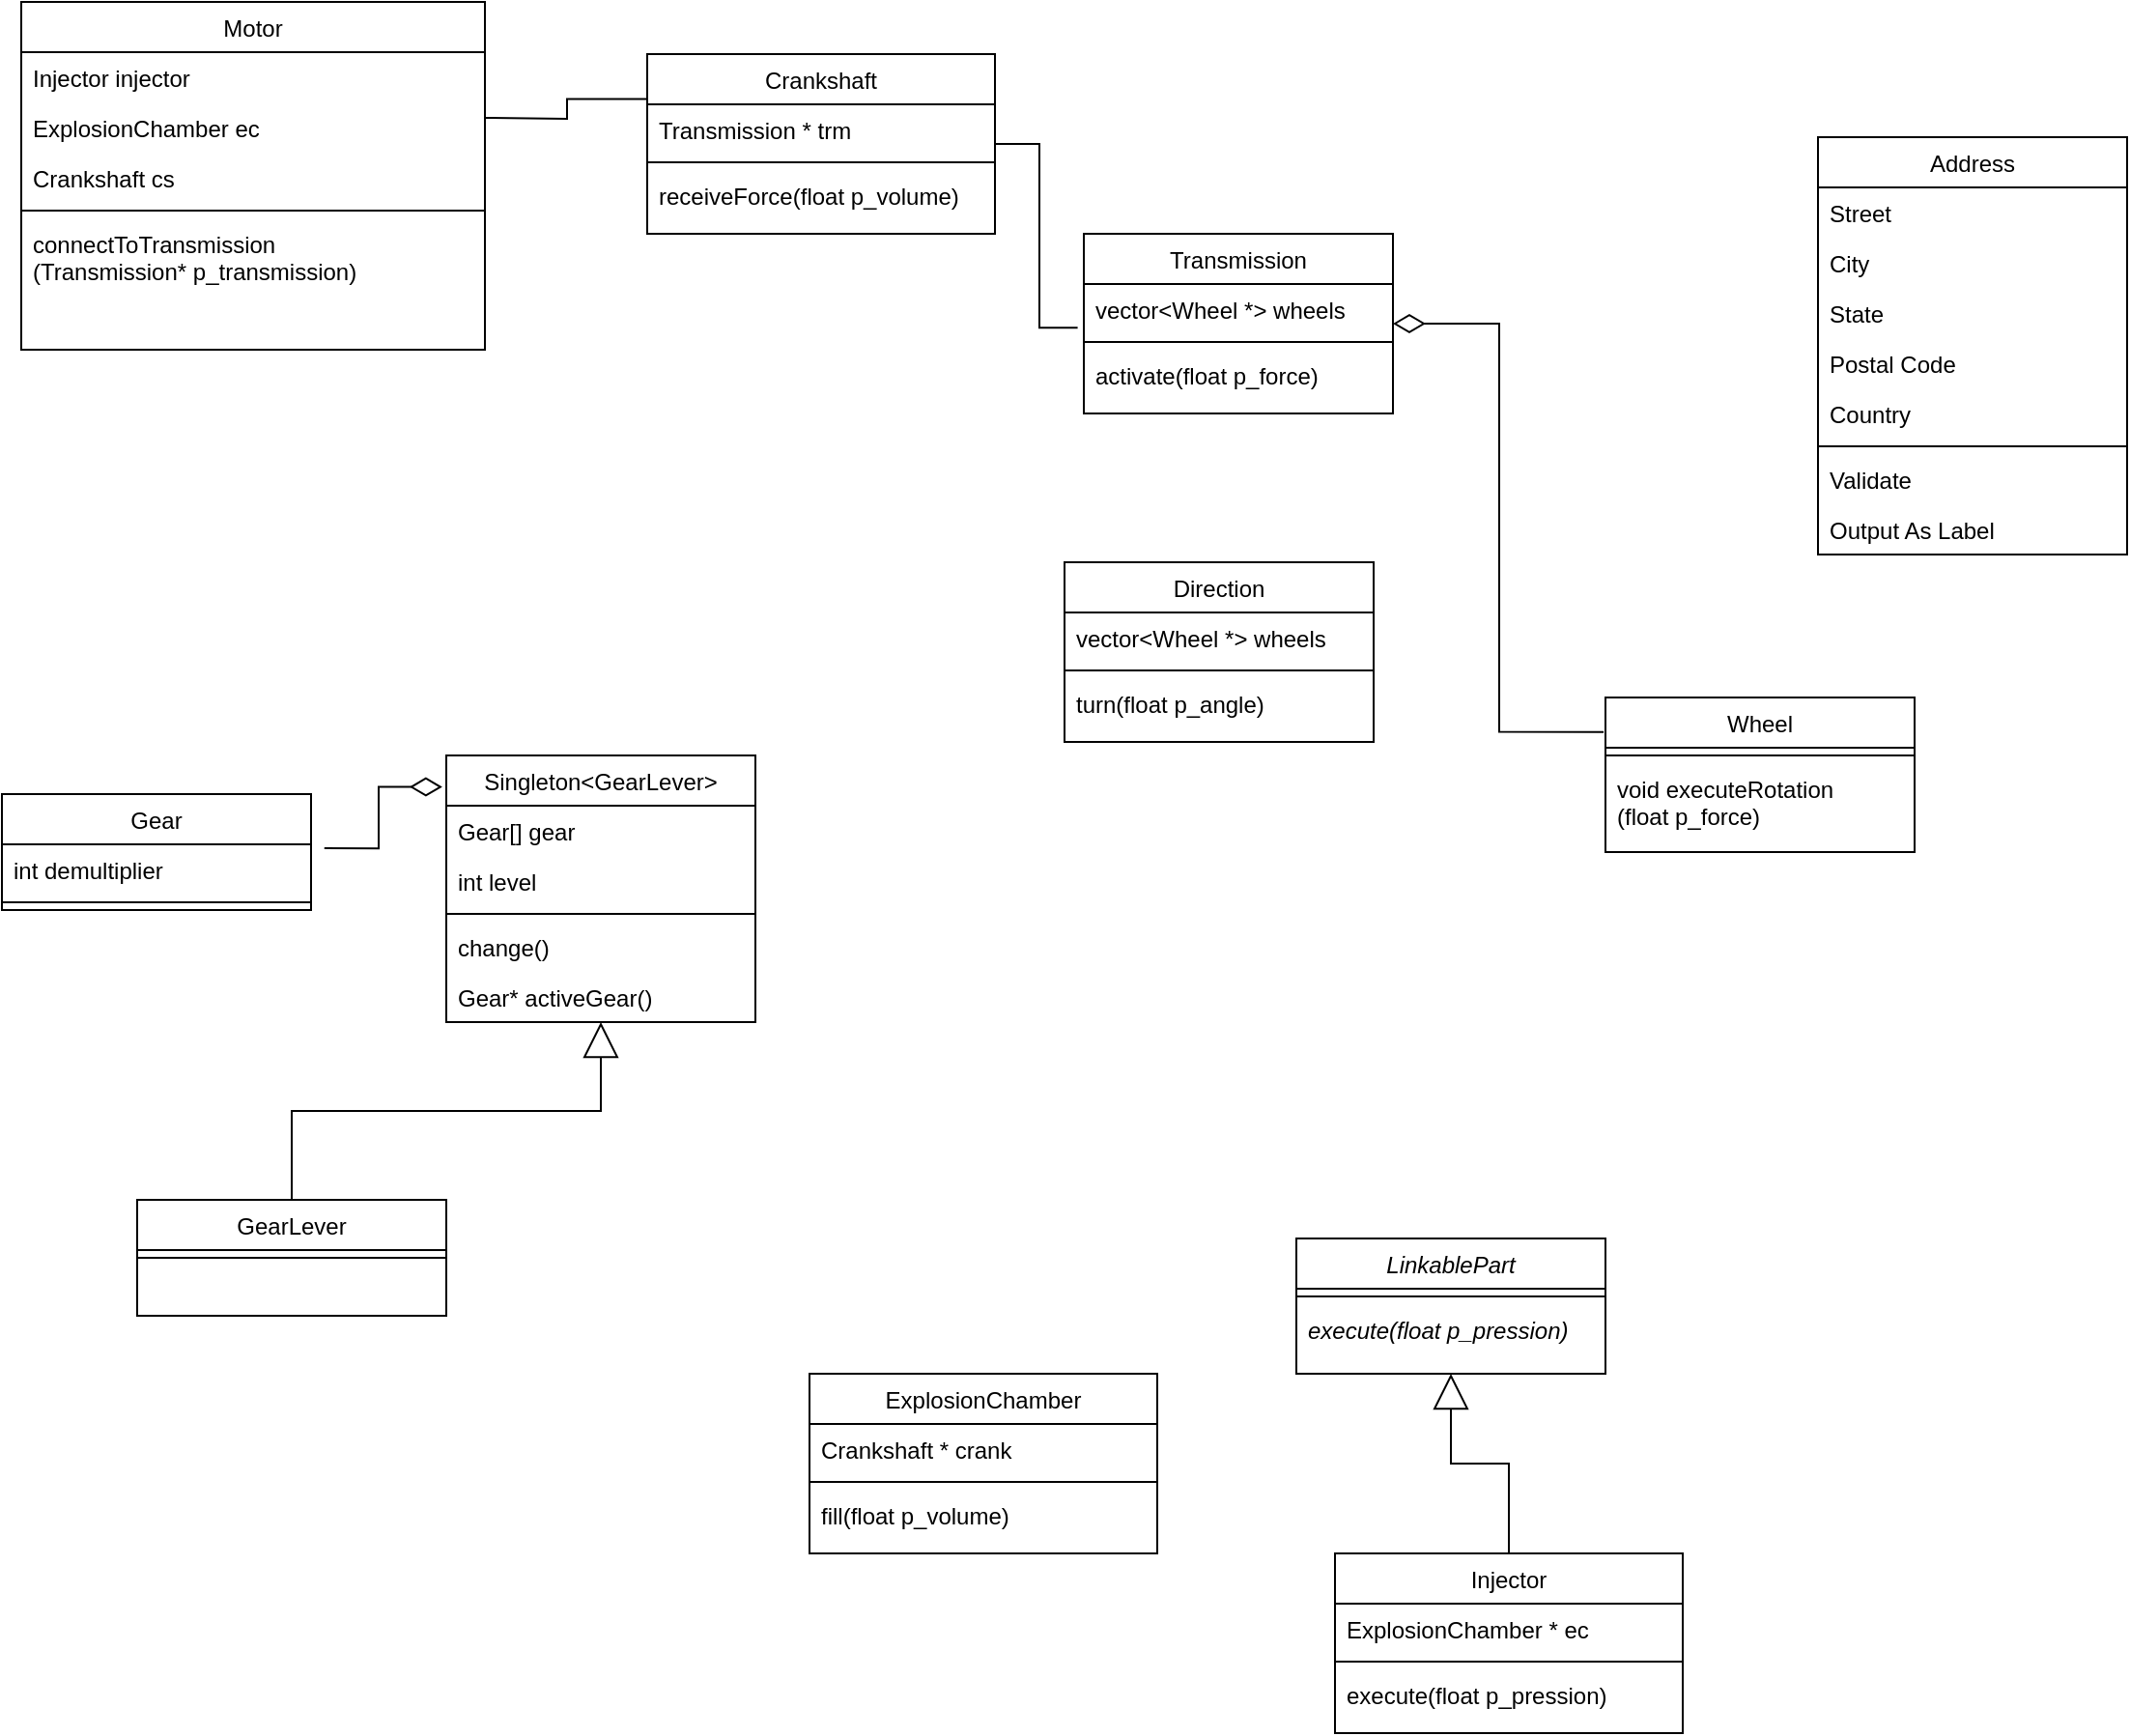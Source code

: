 <mxfile version="22.0.6" type="device">
  <diagram id="C5RBs43oDa-KdzZeNtuy" name="Page-1">
    <mxGraphModel dx="932" dy="904" grid="1" gridSize="10" guides="1" tooltips="1" connect="1" arrows="1" fold="1" page="1" pageScale="1" pageWidth="827" pageHeight="1169" math="0" shadow="0">
      <root>
        <mxCell id="WIyWlLk6GJQsqaUBKTNV-0" />
        <mxCell id="WIyWlLk6GJQsqaUBKTNV-1" parent="WIyWlLk6GJQsqaUBKTNV-0" />
        <mxCell id="zkfFHV4jXpPFQw0GAbJ--0" value="LinkablePart" style="swimlane;fontStyle=2;align=center;verticalAlign=top;childLayout=stackLayout;horizontal=1;startSize=26;horizontalStack=0;resizeParent=1;resizeLast=0;collapsible=1;marginBottom=0;rounded=0;shadow=0;strokeWidth=1;" parent="WIyWlLk6GJQsqaUBKTNV-1" vertex="1">
          <mxGeometry x="750" y="700" width="160" height="70" as="geometry">
            <mxRectangle x="230" y="140" width="160" height="26" as="alternateBounds" />
          </mxGeometry>
        </mxCell>
        <mxCell id="qJN3Jl12TVzpHm3YRdqT-5" value="" style="line;html=1;strokeWidth=1;align=left;verticalAlign=middle;spacingTop=-1;spacingLeft=3;spacingRight=3;rotatable=0;labelPosition=right;points=[];portConstraint=eastwest;" vertex="1" parent="zkfFHV4jXpPFQw0GAbJ--0">
          <mxGeometry y="26" width="160" height="8" as="geometry" />
        </mxCell>
        <mxCell id="zkfFHV4jXpPFQw0GAbJ--5" value="execute(float p_pression)" style="text;align=left;verticalAlign=top;spacingLeft=4;spacingRight=4;overflow=hidden;rotatable=0;points=[[0,0.5],[1,0.5]];portConstraint=eastwest;fontStyle=2" parent="zkfFHV4jXpPFQw0GAbJ--0" vertex="1">
          <mxGeometry y="34" width="160" height="26" as="geometry" />
        </mxCell>
        <mxCell id="zkfFHV4jXpPFQw0GAbJ--6" value="Wheel" style="swimlane;fontStyle=0;align=center;verticalAlign=top;childLayout=stackLayout;horizontal=1;startSize=26;horizontalStack=0;resizeParent=1;resizeLast=0;collapsible=1;marginBottom=0;rounded=0;shadow=0;strokeWidth=1;" parent="WIyWlLk6GJQsqaUBKTNV-1" vertex="1">
          <mxGeometry x="910" y="420" width="160" height="80" as="geometry">
            <mxRectangle x="130" y="380" width="160" height="26" as="alternateBounds" />
          </mxGeometry>
        </mxCell>
        <mxCell id="qJN3Jl12TVzpHm3YRdqT-6" value="" style="line;html=1;strokeWidth=1;align=left;verticalAlign=middle;spacingTop=-1;spacingLeft=3;spacingRight=3;rotatable=0;labelPosition=right;points=[];portConstraint=eastwest;" vertex="1" parent="zkfFHV4jXpPFQw0GAbJ--6">
          <mxGeometry y="26" width="160" height="8" as="geometry" />
        </mxCell>
        <mxCell id="zkfFHV4jXpPFQw0GAbJ--10" value="void executeRotation&#xa;(float p_force)" style="text;align=left;verticalAlign=top;spacingLeft=4;spacingRight=4;overflow=hidden;rotatable=0;points=[[0,0.5],[1,0.5]];portConstraint=eastwest;fontStyle=0" parent="zkfFHV4jXpPFQw0GAbJ--6" vertex="1">
          <mxGeometry y="34" width="160" height="44" as="geometry" />
        </mxCell>
        <mxCell id="zkfFHV4jXpPFQw0GAbJ--13" value="Gear" style="swimlane;fontStyle=0;align=center;verticalAlign=top;childLayout=stackLayout;horizontal=1;startSize=26;horizontalStack=0;resizeParent=1;resizeLast=0;collapsible=1;marginBottom=0;rounded=0;shadow=0;strokeWidth=1;" parent="WIyWlLk6GJQsqaUBKTNV-1" vertex="1">
          <mxGeometry x="80" y="470" width="160" height="60" as="geometry">
            <mxRectangle x="340" y="380" width="170" height="26" as="alternateBounds" />
          </mxGeometry>
        </mxCell>
        <mxCell id="qJN3Jl12TVzpHm3YRdqT-8" value="int demultiplier" style="text;align=left;verticalAlign=top;spacingLeft=4;spacingRight=4;overflow=hidden;rotatable=0;points=[[0,0.5],[1,0.5]];portConstraint=eastwest;" vertex="1" parent="zkfFHV4jXpPFQw0GAbJ--13">
          <mxGeometry y="26" width="160" height="26" as="geometry" />
        </mxCell>
        <mxCell id="qJN3Jl12TVzpHm3YRdqT-7" value="" style="line;html=1;strokeWidth=1;align=left;verticalAlign=middle;spacingTop=-1;spacingLeft=3;spacingRight=3;rotatable=0;labelPosition=right;points=[];portConstraint=eastwest;" vertex="1" parent="zkfFHV4jXpPFQw0GAbJ--13">
          <mxGeometry y="52" width="160" height="8" as="geometry" />
        </mxCell>
        <mxCell id="zkfFHV4jXpPFQw0GAbJ--17" value="Address" style="swimlane;fontStyle=0;align=center;verticalAlign=top;childLayout=stackLayout;horizontal=1;startSize=26;horizontalStack=0;resizeParent=1;resizeLast=0;collapsible=1;marginBottom=0;rounded=0;shadow=0;strokeWidth=1;" parent="WIyWlLk6GJQsqaUBKTNV-1" vertex="1">
          <mxGeometry x="1020" y="130" width="160" height="216" as="geometry">
            <mxRectangle x="550" y="140" width="160" height="26" as="alternateBounds" />
          </mxGeometry>
        </mxCell>
        <mxCell id="zkfFHV4jXpPFQw0GAbJ--18" value="Street" style="text;align=left;verticalAlign=top;spacingLeft=4;spacingRight=4;overflow=hidden;rotatable=0;points=[[0,0.5],[1,0.5]];portConstraint=eastwest;" parent="zkfFHV4jXpPFQw0GAbJ--17" vertex="1">
          <mxGeometry y="26" width="160" height="26" as="geometry" />
        </mxCell>
        <mxCell id="zkfFHV4jXpPFQw0GAbJ--19" value="City" style="text;align=left;verticalAlign=top;spacingLeft=4;spacingRight=4;overflow=hidden;rotatable=0;points=[[0,0.5],[1,0.5]];portConstraint=eastwest;rounded=0;shadow=0;html=0;" parent="zkfFHV4jXpPFQw0GAbJ--17" vertex="1">
          <mxGeometry y="52" width="160" height="26" as="geometry" />
        </mxCell>
        <mxCell id="zkfFHV4jXpPFQw0GAbJ--20" value="State" style="text;align=left;verticalAlign=top;spacingLeft=4;spacingRight=4;overflow=hidden;rotatable=0;points=[[0,0.5],[1,0.5]];portConstraint=eastwest;rounded=0;shadow=0;html=0;" parent="zkfFHV4jXpPFQw0GAbJ--17" vertex="1">
          <mxGeometry y="78" width="160" height="26" as="geometry" />
        </mxCell>
        <mxCell id="zkfFHV4jXpPFQw0GAbJ--21" value="Postal Code" style="text;align=left;verticalAlign=top;spacingLeft=4;spacingRight=4;overflow=hidden;rotatable=0;points=[[0,0.5],[1,0.5]];portConstraint=eastwest;rounded=0;shadow=0;html=0;" parent="zkfFHV4jXpPFQw0GAbJ--17" vertex="1">
          <mxGeometry y="104" width="160" height="26" as="geometry" />
        </mxCell>
        <mxCell id="zkfFHV4jXpPFQw0GAbJ--22" value="Country" style="text;align=left;verticalAlign=top;spacingLeft=4;spacingRight=4;overflow=hidden;rotatable=0;points=[[0,0.5],[1,0.5]];portConstraint=eastwest;rounded=0;shadow=0;html=0;" parent="zkfFHV4jXpPFQw0GAbJ--17" vertex="1">
          <mxGeometry y="130" width="160" height="26" as="geometry" />
        </mxCell>
        <mxCell id="zkfFHV4jXpPFQw0GAbJ--23" value="" style="line;html=1;strokeWidth=1;align=left;verticalAlign=middle;spacingTop=-1;spacingLeft=3;spacingRight=3;rotatable=0;labelPosition=right;points=[];portConstraint=eastwest;" parent="zkfFHV4jXpPFQw0GAbJ--17" vertex="1">
          <mxGeometry y="156" width="160" height="8" as="geometry" />
        </mxCell>
        <mxCell id="zkfFHV4jXpPFQw0GAbJ--24" value="Validate" style="text;align=left;verticalAlign=top;spacingLeft=4;spacingRight=4;overflow=hidden;rotatable=0;points=[[0,0.5],[1,0.5]];portConstraint=eastwest;" parent="zkfFHV4jXpPFQw0GAbJ--17" vertex="1">
          <mxGeometry y="164" width="160" height="26" as="geometry" />
        </mxCell>
        <mxCell id="zkfFHV4jXpPFQw0GAbJ--25" value="Output As Label" style="text;align=left;verticalAlign=top;spacingLeft=4;spacingRight=4;overflow=hidden;rotatable=0;points=[[0,0.5],[1,0.5]];portConstraint=eastwest;" parent="zkfFHV4jXpPFQw0GAbJ--17" vertex="1">
          <mxGeometry y="190" width="160" height="26" as="geometry" />
        </mxCell>
        <mxCell id="qJN3Jl12TVzpHm3YRdqT-9" value="GearLever" style="swimlane;fontStyle=0;align=center;verticalAlign=top;childLayout=stackLayout;horizontal=1;startSize=26;horizontalStack=0;resizeParent=1;resizeLast=0;collapsible=1;marginBottom=0;rounded=0;shadow=0;strokeWidth=1;" vertex="1" parent="WIyWlLk6GJQsqaUBKTNV-1">
          <mxGeometry x="150" y="680" width="160" height="60" as="geometry">
            <mxRectangle x="340" y="380" width="170" height="26" as="alternateBounds" />
          </mxGeometry>
        </mxCell>
        <mxCell id="qJN3Jl12TVzpHm3YRdqT-11" value="" style="line;html=1;strokeWidth=1;align=left;verticalAlign=middle;spacingTop=-1;spacingLeft=3;spacingRight=3;rotatable=0;labelPosition=right;points=[];portConstraint=eastwest;" vertex="1" parent="qJN3Jl12TVzpHm3YRdqT-9">
          <mxGeometry y="26" width="160" height="8" as="geometry" />
        </mxCell>
        <mxCell id="qJN3Jl12TVzpHm3YRdqT-12" value="Singleton&lt;GearLever&gt;" style="swimlane;fontStyle=0;align=center;verticalAlign=top;childLayout=stackLayout;horizontal=1;startSize=26;horizontalStack=0;resizeParent=1;resizeLast=0;collapsible=1;marginBottom=0;rounded=0;shadow=0;strokeWidth=1;" vertex="1" parent="WIyWlLk6GJQsqaUBKTNV-1">
          <mxGeometry x="310" y="450" width="160" height="138" as="geometry">
            <mxRectangle x="340" y="380" width="170" height="26" as="alternateBounds" />
          </mxGeometry>
        </mxCell>
        <mxCell id="qJN3Jl12TVzpHm3YRdqT-13" value="Gear[] gear" style="text;align=left;verticalAlign=top;spacingLeft=4;spacingRight=4;overflow=hidden;rotatable=0;points=[[0,0.5],[1,0.5]];portConstraint=eastwest;" vertex="1" parent="qJN3Jl12TVzpHm3YRdqT-12">
          <mxGeometry y="26" width="160" height="26" as="geometry" />
        </mxCell>
        <mxCell id="qJN3Jl12TVzpHm3YRdqT-15" value="int level" style="text;align=left;verticalAlign=top;spacingLeft=4;spacingRight=4;overflow=hidden;rotatable=0;points=[[0,0.5],[1,0.5]];portConstraint=eastwest;" vertex="1" parent="qJN3Jl12TVzpHm3YRdqT-12">
          <mxGeometry y="52" width="160" height="26" as="geometry" />
        </mxCell>
        <mxCell id="qJN3Jl12TVzpHm3YRdqT-14" value="" style="line;html=1;strokeWidth=1;align=left;verticalAlign=middle;spacingTop=-1;spacingLeft=3;spacingRight=3;rotatable=0;labelPosition=right;points=[];portConstraint=eastwest;" vertex="1" parent="qJN3Jl12TVzpHm3YRdqT-12">
          <mxGeometry y="78" width="160" height="8" as="geometry" />
        </mxCell>
        <mxCell id="qJN3Jl12TVzpHm3YRdqT-20" value="change()" style="text;align=left;verticalAlign=top;spacingLeft=4;spacingRight=4;overflow=hidden;rotatable=0;points=[[0,0.5],[1,0.5]];portConstraint=eastwest;" vertex="1" parent="qJN3Jl12TVzpHm3YRdqT-12">
          <mxGeometry y="86" width="160" height="26" as="geometry" />
        </mxCell>
        <mxCell id="qJN3Jl12TVzpHm3YRdqT-21" value="Gear* activeGear()" style="text;align=left;verticalAlign=top;spacingLeft=4;spacingRight=4;overflow=hidden;rotatable=0;points=[[0,0.5],[1,0.5]];portConstraint=eastwest;" vertex="1" parent="qJN3Jl12TVzpHm3YRdqT-12">
          <mxGeometry y="112" width="160" height="26" as="geometry" />
        </mxCell>
        <mxCell id="qJN3Jl12TVzpHm3YRdqT-18" value="" style="endArrow=block;endSize=16;endFill=0;html=1;rounded=0;exitX=0.5;exitY=0;exitDx=0;exitDy=0;entryX=0.5;entryY=1;entryDx=0;entryDy=0;edgeStyle=orthogonalEdgeStyle;" edge="1" parent="WIyWlLk6GJQsqaUBKTNV-1" source="qJN3Jl12TVzpHm3YRdqT-9" target="qJN3Jl12TVzpHm3YRdqT-12">
          <mxGeometry width="160" relative="1" as="geometry">
            <mxPoint x="300" y="530" as="sourcePoint" />
            <mxPoint x="270" y="540" as="targetPoint" />
          </mxGeometry>
        </mxCell>
        <mxCell id="qJN3Jl12TVzpHm3YRdqT-22" value="Transmission" style="swimlane;fontStyle=0;align=center;verticalAlign=top;childLayout=stackLayout;horizontal=1;startSize=26;horizontalStack=0;resizeParent=1;resizeLast=0;collapsible=1;marginBottom=0;rounded=0;shadow=0;strokeWidth=1;" vertex="1" parent="WIyWlLk6GJQsqaUBKTNV-1">
          <mxGeometry x="640" y="180" width="160" height="93" as="geometry">
            <mxRectangle x="340" y="380" width="170" height="26" as="alternateBounds" />
          </mxGeometry>
        </mxCell>
        <mxCell id="qJN3Jl12TVzpHm3YRdqT-23" value="vector&lt;Wheel *&gt; wheels" style="text;align=left;verticalAlign=top;spacingLeft=4;spacingRight=4;overflow=hidden;rotatable=0;points=[[0,0.5],[1,0.5]];portConstraint=eastwest;" vertex="1" parent="qJN3Jl12TVzpHm3YRdqT-22">
          <mxGeometry y="26" width="160" height="26" as="geometry" />
        </mxCell>
        <mxCell id="qJN3Jl12TVzpHm3YRdqT-25" value="" style="line;html=1;strokeWidth=1;align=left;verticalAlign=middle;spacingTop=-1;spacingLeft=3;spacingRight=3;rotatable=0;labelPosition=right;points=[];portConstraint=eastwest;" vertex="1" parent="qJN3Jl12TVzpHm3YRdqT-22">
          <mxGeometry y="52" width="160" height="8" as="geometry" />
        </mxCell>
        <mxCell id="qJN3Jl12TVzpHm3YRdqT-26" value="activate(float p_force)" style="text;align=left;verticalAlign=top;spacingLeft=4;spacingRight=4;overflow=hidden;rotatable=0;points=[[0,0.5],[1,0.5]];portConstraint=eastwest;" vertex="1" parent="qJN3Jl12TVzpHm3YRdqT-22">
          <mxGeometry y="60" width="160" height="26" as="geometry" />
        </mxCell>
        <mxCell id="qJN3Jl12TVzpHm3YRdqT-28" value="" style="endArrow=none;html=1;endSize=12;startArrow=diamondThin;startSize=14;startFill=0;edgeStyle=orthogonalEdgeStyle;align=left;verticalAlign=bottom;rounded=0;exitX=1;exitY=0.5;exitDx=0;exitDy=0;entryX=-0.006;entryY=0.223;entryDx=0;entryDy=0;endFill=0;entryPerimeter=0;" edge="1" parent="WIyWlLk6GJQsqaUBKTNV-1" source="qJN3Jl12TVzpHm3YRdqT-22" target="zkfFHV4jXpPFQw0GAbJ--6">
          <mxGeometry x="-1" y="3" relative="1" as="geometry">
            <mxPoint x="520" y="520" as="sourcePoint" />
            <mxPoint x="680" y="520" as="targetPoint" />
          </mxGeometry>
        </mxCell>
        <mxCell id="qJN3Jl12TVzpHm3YRdqT-29" value="ExplosionChamber" style="swimlane;fontStyle=0;align=center;verticalAlign=top;childLayout=stackLayout;horizontal=1;startSize=26;horizontalStack=0;resizeParent=1;resizeLast=0;collapsible=1;marginBottom=0;rounded=0;shadow=0;strokeWidth=1;" vertex="1" parent="WIyWlLk6GJQsqaUBKTNV-1">
          <mxGeometry x="498" y="770" width="180" height="93" as="geometry">
            <mxRectangle x="340" y="380" width="170" height="26" as="alternateBounds" />
          </mxGeometry>
        </mxCell>
        <mxCell id="qJN3Jl12TVzpHm3YRdqT-30" value="Crankshaft * crank" style="text;align=left;verticalAlign=top;spacingLeft=4;spacingRight=4;overflow=hidden;rotatable=0;points=[[0,0.5],[1,0.5]];portConstraint=eastwest;" vertex="1" parent="qJN3Jl12TVzpHm3YRdqT-29">
          <mxGeometry y="26" width="180" height="26" as="geometry" />
        </mxCell>
        <mxCell id="qJN3Jl12TVzpHm3YRdqT-31" value="" style="line;html=1;strokeWidth=1;align=left;verticalAlign=middle;spacingTop=-1;spacingLeft=3;spacingRight=3;rotatable=0;labelPosition=right;points=[];portConstraint=eastwest;" vertex="1" parent="qJN3Jl12TVzpHm3YRdqT-29">
          <mxGeometry y="52" width="180" height="8" as="geometry" />
        </mxCell>
        <mxCell id="qJN3Jl12TVzpHm3YRdqT-32" value="fill(float p_volume)" style="text;align=left;verticalAlign=top;spacingLeft=4;spacingRight=4;overflow=hidden;rotatable=0;points=[[0,0.5],[1,0.5]];portConstraint=eastwest;" vertex="1" parent="qJN3Jl12TVzpHm3YRdqT-29">
          <mxGeometry y="60" width="180" height="26" as="geometry" />
        </mxCell>
        <mxCell id="qJN3Jl12TVzpHm3YRdqT-33" value="Crankshaft" style="swimlane;fontStyle=0;align=center;verticalAlign=top;childLayout=stackLayout;horizontal=1;startSize=26;horizontalStack=0;resizeParent=1;resizeLast=0;collapsible=1;marginBottom=0;rounded=0;shadow=0;strokeWidth=1;" vertex="1" parent="WIyWlLk6GJQsqaUBKTNV-1">
          <mxGeometry x="414" y="87" width="180" height="93" as="geometry">
            <mxRectangle x="340" y="380" width="170" height="26" as="alternateBounds" />
          </mxGeometry>
        </mxCell>
        <mxCell id="qJN3Jl12TVzpHm3YRdqT-34" value="Transmission * trm" style="text;align=left;verticalAlign=top;spacingLeft=4;spacingRight=4;overflow=hidden;rotatable=0;points=[[0,0.5],[1,0.5]];portConstraint=eastwest;" vertex="1" parent="qJN3Jl12TVzpHm3YRdqT-33">
          <mxGeometry y="26" width="180" height="26" as="geometry" />
        </mxCell>
        <mxCell id="qJN3Jl12TVzpHm3YRdqT-35" value="" style="line;html=1;strokeWidth=1;align=left;verticalAlign=middle;spacingTop=-1;spacingLeft=3;spacingRight=3;rotatable=0;labelPosition=right;points=[];portConstraint=eastwest;" vertex="1" parent="qJN3Jl12TVzpHm3YRdqT-33">
          <mxGeometry y="52" width="180" height="8" as="geometry" />
        </mxCell>
        <mxCell id="qJN3Jl12TVzpHm3YRdqT-36" value="receiveForce(float p_volume)" style="text;align=left;verticalAlign=top;spacingLeft=4;spacingRight=4;overflow=hidden;rotatable=0;points=[[0,0.5],[1,0.5]];portConstraint=eastwest;" vertex="1" parent="qJN3Jl12TVzpHm3YRdqT-33">
          <mxGeometry y="60" width="180" height="26" as="geometry" />
        </mxCell>
        <mxCell id="qJN3Jl12TVzpHm3YRdqT-37" value="" style="endArrow=none;html=1;endSize=12;startArrow=diamondThin;startSize=14;startFill=0;edgeStyle=orthogonalEdgeStyle;align=left;verticalAlign=bottom;rounded=0;exitX=-0.013;exitY=0.118;exitDx=0;exitDy=0;entryX=1.043;entryY=0.079;entryDx=0;entryDy=0;endFill=0;entryPerimeter=0;exitPerimeter=0;" edge="1" parent="WIyWlLk6GJQsqaUBKTNV-1" source="qJN3Jl12TVzpHm3YRdqT-12" target="qJN3Jl12TVzpHm3YRdqT-8">
          <mxGeometry x="-1" y="3" relative="1" as="geometry">
            <mxPoint x="678" y="477" as="sourcePoint" />
            <mxPoint x="779" y="518" as="targetPoint" />
          </mxGeometry>
        </mxCell>
        <mxCell id="qJN3Jl12TVzpHm3YRdqT-38" value="Injector" style="swimlane;fontStyle=0;align=center;verticalAlign=top;childLayout=stackLayout;horizontal=1;startSize=26;horizontalStack=0;resizeParent=1;resizeLast=0;collapsible=1;marginBottom=0;rounded=0;shadow=0;strokeWidth=1;" vertex="1" parent="WIyWlLk6GJQsqaUBKTNV-1">
          <mxGeometry x="770" y="863" width="180" height="93" as="geometry">
            <mxRectangle x="340" y="380" width="170" height="26" as="alternateBounds" />
          </mxGeometry>
        </mxCell>
        <mxCell id="qJN3Jl12TVzpHm3YRdqT-39" value="ExplosionChamber * ec" style="text;align=left;verticalAlign=top;spacingLeft=4;spacingRight=4;overflow=hidden;rotatable=0;points=[[0,0.5],[1,0.5]];portConstraint=eastwest;" vertex="1" parent="qJN3Jl12TVzpHm3YRdqT-38">
          <mxGeometry y="26" width="180" height="26" as="geometry" />
        </mxCell>
        <mxCell id="qJN3Jl12TVzpHm3YRdqT-40" value="" style="line;html=1;strokeWidth=1;align=left;verticalAlign=middle;spacingTop=-1;spacingLeft=3;spacingRight=3;rotatable=0;labelPosition=right;points=[];portConstraint=eastwest;" vertex="1" parent="qJN3Jl12TVzpHm3YRdqT-38">
          <mxGeometry y="52" width="180" height="8" as="geometry" />
        </mxCell>
        <mxCell id="qJN3Jl12TVzpHm3YRdqT-41" value="execute(float p_pression)" style="text;align=left;verticalAlign=top;spacingLeft=4;spacingRight=4;overflow=hidden;rotatable=0;points=[[0,0.5],[1,0.5]];portConstraint=eastwest;" vertex="1" parent="qJN3Jl12TVzpHm3YRdqT-38">
          <mxGeometry y="60" width="180" height="26" as="geometry" />
        </mxCell>
        <mxCell id="qJN3Jl12TVzpHm3YRdqT-42" value="" style="endArrow=block;endSize=16;endFill=0;html=1;rounded=0;exitX=0.5;exitY=0;exitDx=0;exitDy=0;entryX=0.5;entryY=1;entryDx=0;entryDy=0;edgeStyle=orthogonalEdgeStyle;" edge="1" parent="WIyWlLk6GJQsqaUBKTNV-1" source="qJN3Jl12TVzpHm3YRdqT-38" target="zkfFHV4jXpPFQw0GAbJ--0">
          <mxGeometry width="160" relative="1" as="geometry">
            <mxPoint x="527.5" y="882" as="sourcePoint" />
            <mxPoint x="687.5" y="790" as="targetPoint" />
          </mxGeometry>
        </mxCell>
        <mxCell id="qJN3Jl12TVzpHm3YRdqT-43" value="Motor" style="swimlane;fontStyle=0;align=center;verticalAlign=top;childLayout=stackLayout;horizontal=1;startSize=26;horizontalStack=0;resizeParent=1;resizeLast=0;collapsible=1;marginBottom=0;rounded=0;shadow=0;strokeWidth=1;" vertex="1" parent="WIyWlLk6GJQsqaUBKTNV-1">
          <mxGeometry x="90" y="60" width="240" height="180" as="geometry">
            <mxRectangle x="340" y="380" width="170" height="26" as="alternateBounds" />
          </mxGeometry>
        </mxCell>
        <mxCell id="qJN3Jl12TVzpHm3YRdqT-44" value="Injector injector" style="text;align=left;verticalAlign=top;spacingLeft=4;spacingRight=4;overflow=hidden;rotatable=0;points=[[0,0.5],[1,0.5]];portConstraint=eastwest;" vertex="1" parent="qJN3Jl12TVzpHm3YRdqT-43">
          <mxGeometry y="26" width="240" height="26" as="geometry" />
        </mxCell>
        <mxCell id="qJN3Jl12TVzpHm3YRdqT-48" value="ExplosionChamber ec" style="text;align=left;verticalAlign=top;spacingLeft=4;spacingRight=4;overflow=hidden;rotatable=0;points=[[0,0.5],[1,0.5]];portConstraint=eastwest;" vertex="1" parent="qJN3Jl12TVzpHm3YRdqT-43">
          <mxGeometry y="52" width="240" height="26" as="geometry" />
        </mxCell>
        <mxCell id="qJN3Jl12TVzpHm3YRdqT-47" value="Crankshaft cs" style="text;align=left;verticalAlign=top;spacingLeft=4;spacingRight=4;overflow=hidden;rotatable=0;points=[[0,0.5],[1,0.5]];portConstraint=eastwest;" vertex="1" parent="qJN3Jl12TVzpHm3YRdqT-43">
          <mxGeometry y="78" width="240" height="26" as="geometry" />
        </mxCell>
        <mxCell id="qJN3Jl12TVzpHm3YRdqT-45" value="" style="line;html=1;strokeWidth=1;align=left;verticalAlign=middle;spacingTop=-1;spacingLeft=3;spacingRight=3;rotatable=0;labelPosition=right;points=[];portConstraint=eastwest;" vertex="1" parent="qJN3Jl12TVzpHm3YRdqT-43">
          <mxGeometry y="104" width="240" height="8" as="geometry" />
        </mxCell>
        <mxCell id="qJN3Jl12TVzpHm3YRdqT-46" value="connectToTransmission&#xa;(Transmission* p_transmission)" style="text;align=left;verticalAlign=top;spacingLeft=4;spacingRight=4;overflow=hidden;rotatable=0;points=[[0,0.5],[1,0.5]];portConstraint=eastwest;" vertex="1" parent="qJN3Jl12TVzpHm3YRdqT-43">
          <mxGeometry y="112" width="240" height="48" as="geometry" />
        </mxCell>
        <mxCell id="qJN3Jl12TVzpHm3YRdqT-49" value="" style="endArrow=none;html=1;rounded=0;exitX=0;exitY=0.25;exitDx=0;exitDy=0;edgeStyle=orthogonalEdgeStyle;" edge="1" parent="WIyWlLk6GJQsqaUBKTNV-1" source="qJN3Jl12TVzpHm3YRdqT-33">
          <mxGeometry width="50" height="50" relative="1" as="geometry">
            <mxPoint x="470" y="390" as="sourcePoint" />
            <mxPoint x="330" y="120" as="targetPoint" />
          </mxGeometry>
        </mxCell>
        <mxCell id="qJN3Jl12TVzpHm3YRdqT-50" value="" style="endArrow=none;html=1;rounded=0;exitX=-0.02;exitY=0.87;exitDx=0;exitDy=0;edgeStyle=orthogonalEdgeStyle;exitPerimeter=0;entryX=1;entryY=0.5;entryDx=0;entryDy=0;" edge="1" parent="WIyWlLk6GJQsqaUBKTNV-1" source="qJN3Jl12TVzpHm3YRdqT-23" target="qJN3Jl12TVzpHm3YRdqT-33">
          <mxGeometry width="50" height="50" relative="1" as="geometry">
            <mxPoint x="582" y="250" as="sourcePoint" />
            <mxPoint x="498" y="260" as="targetPoint" />
          </mxGeometry>
        </mxCell>
        <mxCell id="qJN3Jl12TVzpHm3YRdqT-51" value="Direction" style="swimlane;fontStyle=0;align=center;verticalAlign=top;childLayout=stackLayout;horizontal=1;startSize=26;horizontalStack=0;resizeParent=1;resizeLast=0;collapsible=1;marginBottom=0;rounded=0;shadow=0;strokeWidth=1;" vertex="1" parent="WIyWlLk6GJQsqaUBKTNV-1">
          <mxGeometry x="630" y="350" width="160" height="93" as="geometry">
            <mxRectangle x="340" y="380" width="170" height="26" as="alternateBounds" />
          </mxGeometry>
        </mxCell>
        <mxCell id="qJN3Jl12TVzpHm3YRdqT-52" value="vector&lt;Wheel *&gt; wheels" style="text;align=left;verticalAlign=top;spacingLeft=4;spacingRight=4;overflow=hidden;rotatable=0;points=[[0,0.5],[1,0.5]];portConstraint=eastwest;" vertex="1" parent="qJN3Jl12TVzpHm3YRdqT-51">
          <mxGeometry y="26" width="160" height="26" as="geometry" />
        </mxCell>
        <mxCell id="qJN3Jl12TVzpHm3YRdqT-53" value="" style="line;html=1;strokeWidth=1;align=left;verticalAlign=middle;spacingTop=-1;spacingLeft=3;spacingRight=3;rotatable=0;labelPosition=right;points=[];portConstraint=eastwest;" vertex="1" parent="qJN3Jl12TVzpHm3YRdqT-51">
          <mxGeometry y="52" width="160" height="8" as="geometry" />
        </mxCell>
        <mxCell id="qJN3Jl12TVzpHm3YRdqT-54" value="turn(float p_angle)" style="text;align=left;verticalAlign=top;spacingLeft=4;spacingRight=4;overflow=hidden;rotatable=0;points=[[0,0.5],[1,0.5]];portConstraint=eastwest;" vertex="1" parent="qJN3Jl12TVzpHm3YRdqT-51">
          <mxGeometry y="60" width="160" height="26" as="geometry" />
        </mxCell>
      </root>
    </mxGraphModel>
  </diagram>
</mxfile>
